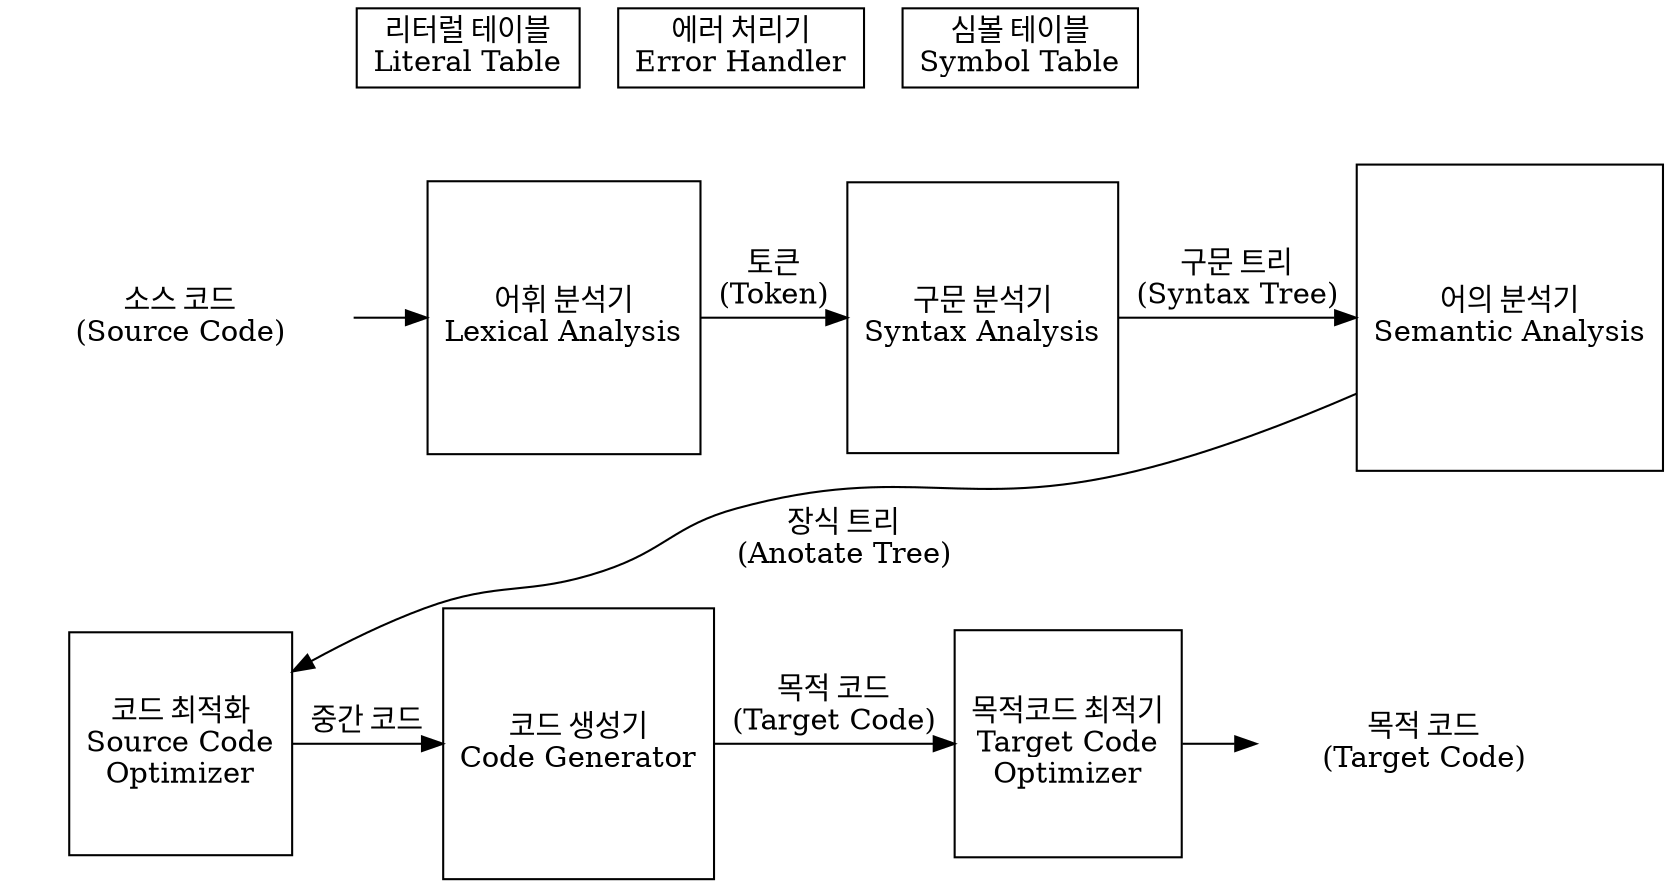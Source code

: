 digraph compilerFlowchart {
//	rankdir=LR;
	{
		sourceCode [label="소스 코드\n(Source Code)", peripheries=0];
		lexicalAnalysis [label="어휘 분석기\nLexical Analysis", shape="square"];
		syntaxAnalysis [label="구문 분석기\nSyntax Analysis", shape="square"];
		semanticAnalysis [label="어의 분석기\nSemantic Analysis", shape="square"];
		sourceCodeOptimizer [label="코드 최적화\nSource Code\nOptimizer", shape="square"];
		codeGenerator [label="코드 생성기\nCode Generator", shape="square"];
		targetCodeOptimizer [label="목적코드 최적기\nTarget Code\nOptimizer", shape="square"];
		targetCode [label="목적 코드\n(Target Code)", peripheries=0];

		literalTable [label="리터럴 테이블\nLiteral Table", shape="rectangle"];
		symbolTable [label="심볼 테이블\nSymbol Table", shape="rectangle"];
		errorHandler [label="에러 처리기\nError Handler", shape="rectangle"];
	}
	{rank=same literalTable symbolTable errorHandler}->{rank=same sourceCode lexicalAnalysis syntaxAnalysis semanticAnalysis}->{rank=same sourceCodeOptimizer codeGenerator targetCodeOptimizer targetCode} [style=invis]
	sourceCode->lexicalAnalysis;
	lexicalAnalysis->syntaxAnalysis [label="토큰\n(Token)"];
	syntaxAnalysis->semanticAnalysis [label="구문 트리\n(Syntax Tree)"];
	semanticAnalysis->sourceCodeOptimizer [label="장식 트리\n(Anotate Tree)"];
	sourceCodeOptimizer->codeGenerator [label="중간 코드"];
	codeGenerator->targetCodeOptimizer [label="목적 코드\n(Target Code)"];
	targetCodeOptimizer->targetCode;
}
